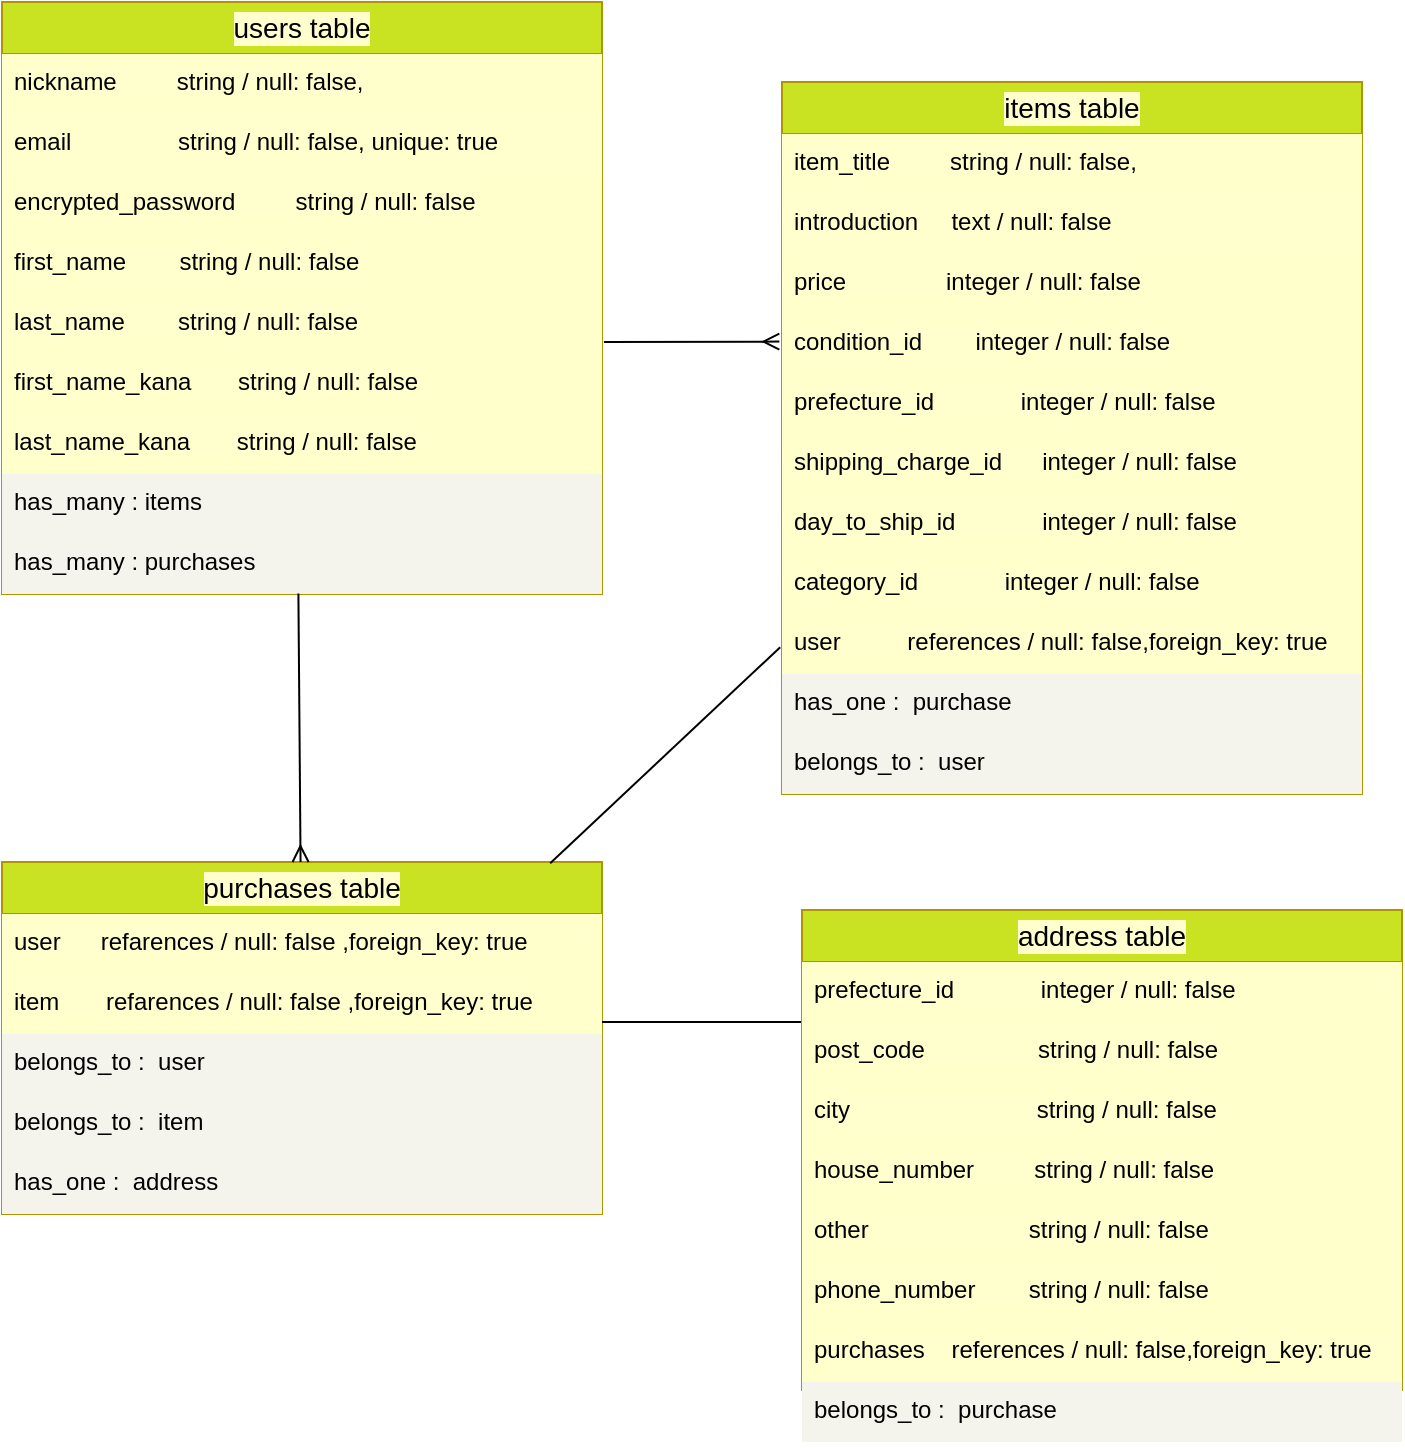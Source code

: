 <mxfile>
    <diagram id="fwnAkOZC8c5Zh4h-Js-E" name="ページ1">
        <mxGraphModel dx="1118" dy="1529" grid="1" gridSize="10" guides="1" tooltips="1" connect="0" arrows="1" fold="1" page="1" pageScale="1" pageWidth="1169" pageHeight="827" math="0" shadow="0">
            <root>
                <mxCell id="0"/>
                <mxCell id="1" parent="0"/>
                <mxCell id="52" value="users table" style="swimlane;fontStyle=0;childLayout=stackLayout;horizontal=1;startSize=26;horizontalStack=0;resizeParent=1;resizeParentMax=0;resizeLast=0;collapsible=1;marginBottom=0;align=center;fontSize=14;labelBackgroundColor=#feffcc;labelBorderColor=none;strokeColor=#B09500;fontColor=#000000;fillColor=#C9E322;whiteSpace=wrap;" parent="1" vertex="1">
                    <mxGeometry x="80" y="-10" width="300" height="296" as="geometry"/>
                </mxCell>
                <mxCell id="53" value="nickname         string / null: false, " style="text;strokeColor=none;fillColor=#FFFFCC;spacingLeft=4;spacingRight=4;overflow=hidden;rotatable=0;points=[[0,0.5],[1,0.5]];portConstraint=eastwest;fontSize=12;labelBackgroundColor=#feffcc;labelBorderColor=none;fontColor=#000000;" parent="52" vertex="1">
                    <mxGeometry y="26" width="300" height="30" as="geometry"/>
                </mxCell>
                <mxCell id="54" value="email                string / null: false, unique: true" style="text;strokeColor=none;fillColor=#feffcc;spacingLeft=4;spacingRight=4;overflow=hidden;rotatable=0;points=[[0,0.5],[1,0.5]];portConstraint=eastwest;fontSize=12;labelBackgroundColor=#feffcc;labelBorderColor=none;fontColor=#000000;" parent="52" vertex="1">
                    <mxGeometry y="56" width="300" height="30" as="geometry"/>
                </mxCell>
                <mxCell id="55" value="encrypted_password         string / null: false  " style="text;strokeColor=none;fillColor=#FFFFCC;spacingLeft=4;spacingRight=4;overflow=hidden;rotatable=0;points=[[0,0.5],[1,0.5]];portConstraint=eastwest;fontSize=12;labelBackgroundColor=#feffcc;labelBorderColor=none;fontColor=#000000;" parent="52" vertex="1">
                    <mxGeometry y="86" width="300" height="30" as="geometry"/>
                </mxCell>
                <mxCell id="56" value="first_name        string / null: false" style="text;strokeColor=none;fillColor=#FFFFCC;spacingLeft=4;spacingRight=4;overflow=hidden;rotatable=0;points=[[0,0.5],[1,0.5]];portConstraint=eastwest;fontSize=12;labelBackgroundColor=#feffcc;labelBorderColor=none;fontColor=#000000;" parent="52" vertex="1">
                    <mxGeometry y="116" width="300" height="30" as="geometry"/>
                </mxCell>
                <mxCell id="58" value="last_name        string / null: false " style="text;strokeColor=none;fillColor=#FFFFCC;spacingLeft=4;spacingRight=4;overflow=hidden;rotatable=0;points=[[0,0.5],[1,0.5]];portConstraint=eastwest;fontSize=12;labelBackgroundColor=#feffcc;labelBorderColor=none;fontColor=#000000;" parent="52" vertex="1">
                    <mxGeometry y="146" width="300" height="30" as="geometry"/>
                </mxCell>
                <mxCell id="59" value="first_name_kana       string / null: false" style="text;strokeColor=none;fillColor=#FFFFCC;spacingLeft=4;spacingRight=4;overflow=hidden;rotatable=0;points=[[0,0.5],[1,0.5]];portConstraint=eastwest;fontSize=12;labelBackgroundColor=#feffcc;labelBorderColor=none;fontColor=#000000;" parent="52" vertex="1">
                    <mxGeometry y="176" width="300" height="30" as="geometry"/>
                </mxCell>
                <mxCell id="60" value="last_name_kana       string / null: false" style="text;strokeColor=none;fillColor=#FFFFCC;spacingLeft=4;spacingRight=4;overflow=hidden;rotatable=0;points=[[0,0.5],[1,0.5]];portConstraint=eastwest;fontSize=12;labelBackgroundColor=#feffcc;labelBorderColor=none;fontColor=#000000;" parent="52" vertex="1">
                    <mxGeometry y="206" width="300" height="30" as="geometry"/>
                </mxCell>
                <mxCell id="67" value="has_many : items" style="text;strokeColor=none;fillColor=#f4f4ec;spacingLeft=4;spacingRight=4;overflow=hidden;rotatable=0;points=[[0,0.5],[1,0.5]];portConstraint=eastwest;fontSize=12;labelBackgroundColor=#f4f4ed;labelBorderColor=none;fontColor=#000000;" parent="52" vertex="1">
                    <mxGeometry y="236" width="300" height="30" as="geometry"/>
                </mxCell>
                <mxCell id="68" value="has_many : purchases" style="text;strokeColor=none;fillColor=#f4f4ec;spacingLeft=4;spacingRight=4;overflow=hidden;rotatable=0;points=[[0,0.5],[1,0.5]];portConstraint=eastwest;fontSize=12;labelBackgroundColor=#f4f4ed;labelBorderColor=none;fontColor=#000000;" parent="52" vertex="1">
                    <mxGeometry y="266" width="300" height="30" as="geometry"/>
                </mxCell>
                <mxCell id="69" value="items table" style="swimlane;fontStyle=0;childLayout=stackLayout;horizontal=1;startSize=26;horizontalStack=0;resizeParent=1;resizeParentMax=0;resizeLast=0;collapsible=1;marginBottom=0;align=center;fontSize=14;labelBackgroundColor=#feffcc;labelBorderColor=none;strokeColor=#B09500;fontColor=#000000;fillColor=#C9E322;whiteSpace=wrap;" parent="1" vertex="1">
                    <mxGeometry x="470" y="30" width="290" height="356" as="geometry"/>
                </mxCell>
                <mxCell id="70" value="item_title         string / null: false, " style="text;strokeColor=none;fillColor=#FFFFCC;spacingLeft=4;spacingRight=4;overflow=hidden;rotatable=0;points=[[0,0.5],[1,0.5]];portConstraint=eastwest;fontSize=12;labelBackgroundColor=#feffcc;labelBorderColor=none;fontColor=#000000;" parent="69" vertex="1">
                    <mxGeometry y="26" width="290" height="30" as="geometry"/>
                </mxCell>
                <mxCell id="71" value="introduction     text / null: false" style="text;strokeColor=none;fillColor=#feffcc;spacingLeft=4;spacingRight=4;overflow=hidden;rotatable=0;points=[[0,0.5],[1,0.5]];portConstraint=eastwest;fontSize=12;labelBackgroundColor=#feffcc;labelBorderColor=none;fontColor=#000000;" parent="69" vertex="1">
                    <mxGeometry y="56" width="290" height="30" as="geometry"/>
                </mxCell>
                <mxCell id="72" value="price               integer / null: false  " style="text;strokeColor=none;fillColor=#FFFFCC;spacingLeft=4;spacingRight=4;overflow=hidden;rotatable=0;points=[[0,0.5],[1,0.5]];portConstraint=eastwest;fontSize=12;labelBackgroundColor=#feffcc;labelBorderColor=none;fontColor=#000000;" parent="69" vertex="1">
                    <mxGeometry y="86" width="290" height="30" as="geometry"/>
                </mxCell>
                <mxCell id="73" value="condition_id        integer / null: false" style="text;strokeColor=none;fillColor=#FFFFCC;spacingLeft=4;spacingRight=4;overflow=hidden;rotatable=0;points=[[0,0.5],[1,0.5]];portConstraint=eastwest;fontSize=12;labelBackgroundColor=#feffcc;labelBorderColor=none;fontColor=#000000;" parent="69" vertex="1">
                    <mxGeometry y="116" width="290" height="30" as="geometry"/>
                </mxCell>
                <mxCell id="74" value="prefecture_id             integer / null: false" style="text;strokeColor=none;fillColor=#FFFFCC;spacingLeft=4;spacingRight=4;overflow=hidden;rotatable=0;points=[[0,0.5],[1,0.5]];portConstraint=eastwest;fontSize=12;labelBackgroundColor=#feffcc;labelBorderColor=none;fontColor=#000000;" parent="69" vertex="1">
                    <mxGeometry y="146" width="290" height="30" as="geometry"/>
                </mxCell>
                <mxCell id="75" value="shipping_charge_id      integer / null: false" style="text;strokeColor=none;fillColor=#FFFFCC;spacingLeft=4;spacingRight=4;overflow=hidden;rotatable=0;points=[[0,0.5],[1,0.5]];portConstraint=eastwest;fontSize=12;labelBackgroundColor=#feffcc;labelBorderColor=none;fontColor=#000000;" parent="69" vertex="1">
                    <mxGeometry y="176" width="290" height="30" as="geometry"/>
                </mxCell>
                <mxCell id="76" value="day_to_ship_id             integer / null: false" style="text;strokeColor=none;fillColor=#FFFFCC;spacingLeft=4;spacingRight=4;overflow=hidden;rotatable=0;points=[[0,0.5],[1,0.5]];portConstraint=eastwest;fontSize=12;labelBackgroundColor=#feffcc;labelBorderColor=none;fontColor=#000000;" parent="69" vertex="1">
                    <mxGeometry y="206" width="290" height="30" as="geometry"/>
                </mxCell>
                <mxCell id="121" value="category_id             integer / null: false" style="text;strokeColor=none;fillColor=#FFFFCC;spacingLeft=4;spacingRight=4;overflow=hidden;rotatable=0;points=[[0,0.5],[1,0.5]];portConstraint=eastwest;fontSize=12;labelBackgroundColor=#feffcc;labelBorderColor=none;fontColor=#000000;" parent="69" vertex="1">
                    <mxGeometry y="236" width="290" height="30" as="geometry"/>
                </mxCell>
                <mxCell id="122" value="user          references / null: false,foreign_key: true" style="text;strokeColor=none;fillColor=#FFFFCC;spacingLeft=4;spacingRight=4;overflow=hidden;rotatable=0;points=[[0,0.5],[1,0.5]];portConstraint=eastwest;fontSize=12;labelBackgroundColor=#feffcc;labelBorderColor=none;fontColor=#000000;" parent="69" vertex="1">
                    <mxGeometry y="266" width="290" height="30" as="geometry"/>
                </mxCell>
                <mxCell id="83" value="has_one :  purchase" style="text;strokeColor=none;fillColor=#f4f4ec;spacingLeft=4;spacingRight=4;overflow=hidden;rotatable=0;points=[[0,0.5],[1,0.5]];portConstraint=eastwest;fontSize=12;labelBackgroundColor=#f4f4ed;labelBorderColor=none;fontColor=#000000;" parent="69" vertex="1">
                    <mxGeometry y="296" width="290" height="30" as="geometry"/>
                </mxCell>
                <mxCell id="85" value="belongs_to :  user" style="text;strokeColor=none;fillColor=#f4f4ec;spacingLeft=4;spacingRight=4;overflow=hidden;rotatable=0;points=[[0,0.5],[1,0.5]];portConstraint=eastwest;fontSize=12;labelBackgroundColor=#f4f4ed;labelBorderColor=none;fontColor=#000000;" parent="69" vertex="1">
                    <mxGeometry y="326" width="290" height="30" as="geometry"/>
                </mxCell>
                <mxCell id="102" value="purchases table" style="swimlane;fontStyle=0;childLayout=stackLayout;horizontal=1;startSize=26;horizontalStack=0;resizeParent=1;resizeParentMax=0;resizeLast=0;collapsible=1;marginBottom=0;align=center;fontSize=14;labelBackgroundColor=#feffcc;labelBorderColor=none;strokeColor=#B09500;fontColor=#000000;fillColor=#C9E322;whiteSpace=wrap;" parent="1" vertex="1">
                    <mxGeometry x="80" y="420" width="300" height="176" as="geometry"/>
                </mxCell>
                <mxCell id="104" value="user      refarences / null: false ,foreign_key: true" style="text;strokeColor=none;fillColor=#FFFFCC;spacingLeft=4;spacingRight=4;overflow=hidden;rotatable=0;points=[[0,0.5],[1,0.5]];portConstraint=eastwest;fontSize=12;labelBackgroundColor=#feffcc;labelBorderColor=none;fontColor=#000000;" parent="102" vertex="1">
                    <mxGeometry y="26" width="300" height="30" as="geometry"/>
                </mxCell>
                <mxCell id="118" value="item       refarences / null: false ,foreign_key: true" style="text;strokeColor=none;fillColor=#FFFFCC;spacingLeft=4;spacingRight=4;overflow=hidden;rotatable=0;points=[[0,0.5],[1,0.5]];portConstraint=eastwest;fontSize=12;labelBackgroundColor=#feffcc;labelBorderColor=none;fontColor=#000000;" parent="102" vertex="1">
                    <mxGeometry y="56" width="300" height="30" as="geometry"/>
                </mxCell>
                <mxCell id="105" value="belongs_to :  user" style="text;strokeColor=none;fillColor=#f4f4ec;spacingLeft=4;spacingRight=4;overflow=hidden;rotatable=0;points=[[0,0.5],[1,0.5]];portConstraint=eastwest;fontSize=12;labelBackgroundColor=#f4f4ed;labelBorderColor=none;fontColor=#000000;" parent="102" vertex="1">
                    <mxGeometry y="86" width="300" height="30" as="geometry"/>
                </mxCell>
                <mxCell id="119" value="belongs_to :  item" style="text;strokeColor=none;fillColor=#f4f4ec;spacingLeft=4;spacingRight=4;overflow=hidden;rotatable=0;points=[[0,0.5],[1,0.5]];portConstraint=eastwest;fontSize=12;labelBackgroundColor=#f4f4ed;labelBorderColor=none;fontColor=#000000;" parent="102" vertex="1">
                    <mxGeometry y="116" width="300" height="30" as="geometry"/>
                </mxCell>
                <mxCell id="120" value="has_one :  address" style="text;strokeColor=none;fillColor=#f4f4ec;spacingLeft=4;spacingRight=4;overflow=hidden;rotatable=0;points=[[0,0.5],[1,0.5]];portConstraint=eastwest;fontSize=12;labelBackgroundColor=#f4f4ed;labelBorderColor=none;fontColor=#000000;" parent="102" vertex="1">
                    <mxGeometry y="146" width="300" height="30" as="geometry"/>
                </mxCell>
                <mxCell id="139" value="" style="edgeStyle=none;orthogonalLoop=1;jettySize=auto;html=1;fontSize=19;fontColor=#000000;endArrow=ERmany;endFill=0;jumpSize=11;entryX=-0.008;entryY=0.46;entryDx=0;entryDy=0;entryPerimeter=0;arcSize=40;" parent="1" edge="1">
                    <mxGeometry width="80" relative="1" as="geometry">
                        <mxPoint x="381" y="160" as="sourcePoint"/>
                        <mxPoint x="468.68" y="159.8" as="targetPoint"/>
                        <Array as="points"/>
                    </mxGeometry>
                </mxCell>
                <mxCell id="140" value="" style="edgeStyle=none;orthogonalLoop=1;jettySize=auto;html=1;fontSize=19;fontColor=#000000;endArrow=ERmany;endFill=0;jumpSize=11;arcSize=42;exitX=0.494;exitY=0.993;exitDx=0;exitDy=0;exitPerimeter=0;" parent="1" source="68" target="102" edge="1">
                    <mxGeometry width="80" relative="1" as="geometry">
                        <mxPoint x="270" y="360" as="sourcePoint"/>
                        <mxPoint x="350" y="360" as="targetPoint"/>
                        <Array as="points"/>
                    </mxGeometry>
                </mxCell>
                <mxCell id="142" value="" style="edgeStyle=none;orthogonalLoop=1;jettySize=auto;html=1;fontSize=19;fontColor=#000000;endArrow=none;endFill=0;jumpSize=11;entryX=-0.01;entryY=0.553;entryDx=0;entryDy=0;entryPerimeter=0;exitX=0.907;exitY=0.003;exitDx=0;exitDy=0;exitPerimeter=0;" parent="1" edge="1">
                    <mxGeometry width="80" relative="1" as="geometry">
                        <mxPoint x="354.1" y="420.618" as="sourcePoint"/>
                        <mxPoint x="469.1" y="312.59" as="targetPoint"/>
                        <Array as="points"/>
                    </mxGeometry>
                </mxCell>
                <mxCell id="143" value="" style="edgeStyle=none;orthogonalLoop=1;jettySize=auto;html=1;fontSize=19;fontColor=#000000;endArrow=none;endFill=0;jumpSize=11;" parent="1" edge="1">
                    <mxGeometry width="80" relative="1" as="geometry">
                        <mxPoint x="380" y="500" as="sourcePoint"/>
                        <mxPoint x="480" y="500" as="targetPoint"/>
                        <Array as="points"/>
                    </mxGeometry>
                </mxCell>
                <mxCell id="97" value="address table" style="swimlane;fontStyle=0;childLayout=stackLayout;horizontal=1;startSize=26;horizontalStack=0;resizeParent=1;resizeParentMax=0;resizeLast=0;collapsible=1;marginBottom=0;align=center;fontSize=14;labelBackgroundColor=#feffcc;labelBorderColor=none;strokeColor=#B09500;fontColor=#000000;fillColor=#C9E322;whiteSpace=wrap;" parent="1" vertex="1">
                    <mxGeometry x="480" y="444" width="300" height="240" as="geometry"/>
                </mxCell>
                <mxCell id="148" value="" style="group" parent="1" vertex="1" connectable="0">
                    <mxGeometry x="480" y="470" width="300" height="240" as="geometry"/>
                </mxCell>
                <mxCell id="130" value="post_code                 string / null: false" style="text;strokeColor=none;fillColor=#FFFFCC;spacingLeft=4;spacingRight=4;overflow=hidden;rotatable=0;points=[[0,0.5],[1,0.5]];portConstraint=eastwest;fontSize=12;labelBackgroundColor=#feffcc;labelBorderColor=none;fontColor=#000000;" parent="148" vertex="1">
                    <mxGeometry y="30" width="300" height="30" as="geometry"/>
                </mxCell>
                <mxCell id="131" value="city                            string / null: false" style="text;strokeColor=none;fillColor=#FFFFCC;spacingLeft=4;spacingRight=4;overflow=hidden;rotatable=0;points=[[0,0.5],[1,0.5]];portConstraint=eastwest;fontSize=12;labelBackgroundColor=#feffcc;labelBorderColor=none;fontColor=#000000;" parent="148" vertex="1">
                    <mxGeometry y="60" width="300" height="30" as="geometry"/>
                </mxCell>
                <mxCell id="132" value="house_number         string / null: false" style="text;strokeColor=none;fillColor=#FFFFCC;spacingLeft=4;spacingRight=4;overflow=hidden;rotatable=0;points=[[0,0.5],[1,0.5]];portConstraint=eastwest;fontSize=12;labelBackgroundColor=#feffcc;labelBorderColor=none;fontColor=#000000;" parent="148" vertex="1">
                    <mxGeometry y="90" width="300" height="30" as="geometry"/>
                </mxCell>
                <mxCell id="133" value="other                        string / null: false " style="text;strokeColor=none;fillColor=#FFFFCC;spacingLeft=4;spacingRight=4;overflow=hidden;rotatable=0;points=[[0,0.5],[1,0.5]];portConstraint=eastwest;fontSize=12;labelBackgroundColor=#feffcc;labelBorderColor=none;fontColor=#000000;" parent="148" vertex="1">
                    <mxGeometry y="120" width="300" height="30" as="geometry"/>
                </mxCell>
                <mxCell id="134" value="phone_number        string / null: false" style="text;strokeColor=none;fillColor=#FFFFCC;spacingLeft=4;spacingRight=4;overflow=hidden;rotatable=0;points=[[0,0.5],[1,0.5]];portConstraint=eastwest;fontSize=12;labelBackgroundColor=#feffcc;labelBorderColor=none;fontColor=#000000;" parent="148" vertex="1">
                    <mxGeometry y="150" width="300" height="30" as="geometry"/>
                </mxCell>
                <mxCell id="135" value="purchases    references / null: false,foreign_key: true    " style="text;strokeColor=none;fillColor=#FFFFCC;spacingLeft=4;spacingRight=4;overflow=hidden;rotatable=0;points=[[0,0.5],[1,0.5]];portConstraint=eastwest;fontSize=12;labelBackgroundColor=#feffcc;labelBorderColor=none;fontColor=#000000;" parent="148" vertex="1">
                    <mxGeometry y="180" width="300" height="30" as="geometry"/>
                </mxCell>
                <mxCell id="100" value="belongs_to :  purchase" style="text;strokeColor=none;fillColor=#f4f4ec;spacingLeft=4;spacingRight=4;overflow=hidden;rotatable=0;points=[[0,0.5],[1,0.5]];portConstraint=eastwest;fontSize=12;labelBackgroundColor=#f4f4ed;labelBorderColor=none;fontColor=#000000;" parent="148" vertex="1">
                    <mxGeometry y="210" width="300" height="30" as="geometry"/>
                </mxCell>
                <mxCell id="147" value="prefecture_id             integer / null: false" style="text;strokeColor=none;fillColor=#FFFFCC;spacingLeft=4;spacingRight=4;overflow=hidden;rotatable=0;points=[[0,0.5],[1,0.5]];portConstraint=eastwest;fontSize=12;labelBackgroundColor=#feffcc;labelBorderColor=none;fontColor=#000000;" parent="148" vertex="1">
                    <mxGeometry width="300" height="30" as="geometry"/>
                </mxCell>
            </root>
        </mxGraphModel>
    </diagram>
</mxfile>